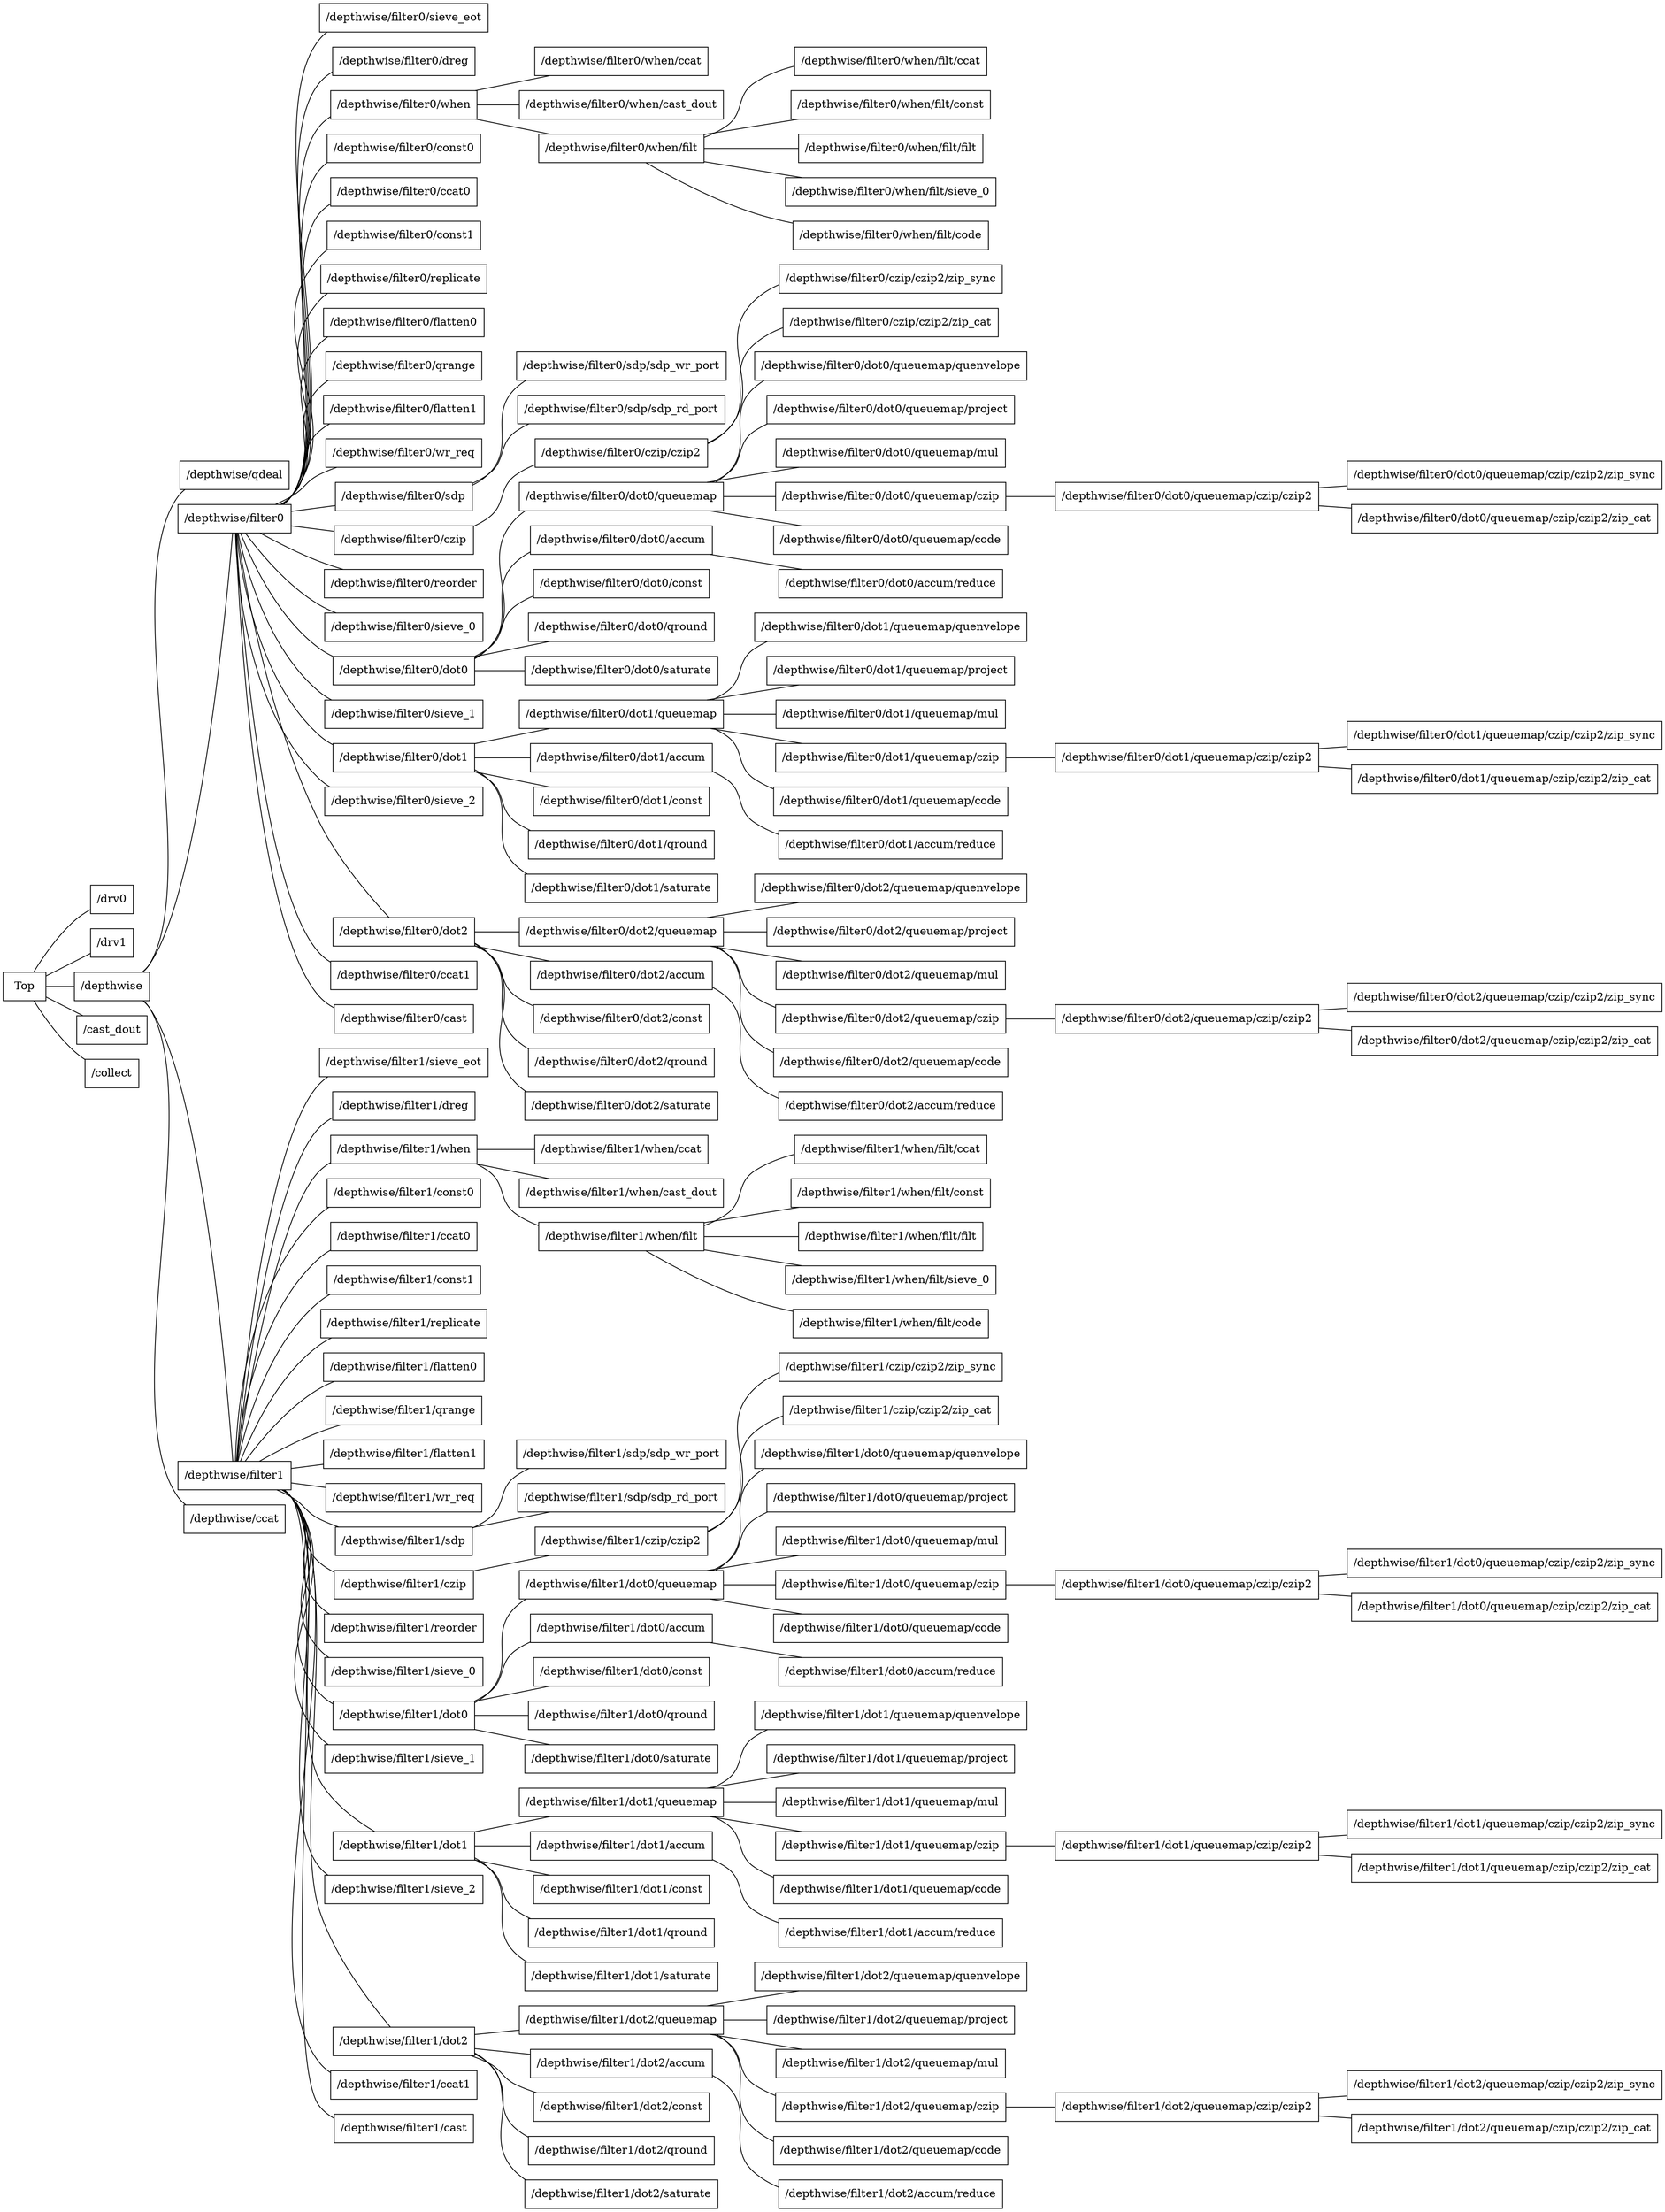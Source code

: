 // Anari AI - Hierarchy Tree
graph depthwise_graphviz_hierarchy_tree {
	rankdir=LR
	Top [label=Top shape=record]
	"/drv0" [label="/drv0" shape=record]
	Top -- "/drv0"
	"/drv1" [label="/drv1" shape=record]
	Top -- "/drv1"
	"/depthwise" [label="/depthwise" shape=record]
	Top -- "/depthwise"
	"/depthwise/qdeal" [label="/depthwise/qdeal" shape=record]
	"/depthwise" -- "/depthwise/qdeal"
	"/depthwise/filter0" [label="/depthwise/filter0" shape=record]
	"/depthwise" -- "/depthwise/filter0"
	"/depthwise/filter0/sieve_eot" [label="/depthwise/filter0/sieve_eot" shape=record]
	"/depthwise/filter0" -- "/depthwise/filter0/sieve_eot"
	"/depthwise/filter0/dreg" [label="/depthwise/filter0/dreg" shape=record]
	"/depthwise/filter0" -- "/depthwise/filter0/dreg"
	"/depthwise/filter0/when" [label="/depthwise/filter0/when" shape=record]
	"/depthwise/filter0" -- "/depthwise/filter0/when"
	"/depthwise/filter0/when/ccat" [label="/depthwise/filter0/when/ccat" shape=record]
	"/depthwise/filter0/when" -- "/depthwise/filter0/when/ccat"
	"/depthwise/filter0/when/cast_dout" [label="/depthwise/filter0/when/cast_dout" shape=record]
	"/depthwise/filter0/when" -- "/depthwise/filter0/when/cast_dout"
	"/depthwise/filter0/when/filt" [label="/depthwise/filter0/when/filt" shape=record]
	"/depthwise/filter0/when" -- "/depthwise/filter0/when/filt"
	"/depthwise/filter0/when/filt/ccat" [label="/depthwise/filter0/when/filt/ccat" shape=record]
	"/depthwise/filter0/when/filt" -- "/depthwise/filter0/when/filt/ccat"
	"/depthwise/filter0/when/filt/const" [label="/depthwise/filter0/when/filt/const" shape=record]
	"/depthwise/filter0/when/filt" -- "/depthwise/filter0/when/filt/const"
	"/depthwise/filter0/when/filt/filt" [label="/depthwise/filter0/when/filt/filt" shape=record]
	"/depthwise/filter0/when/filt" -- "/depthwise/filter0/when/filt/filt"
	"/depthwise/filter0/when/filt/sieve_0" [label="/depthwise/filter0/when/filt/sieve_0" shape=record]
	"/depthwise/filter0/when/filt" -- "/depthwise/filter0/when/filt/sieve_0"
	"/depthwise/filter0/when/filt/code" [label="/depthwise/filter0/when/filt/code" shape=record]
	"/depthwise/filter0/when/filt" -- "/depthwise/filter0/when/filt/code"
	"/depthwise/filter0/const0" [label="/depthwise/filter0/const0" shape=record]
	"/depthwise/filter0" -- "/depthwise/filter0/const0"
	"/depthwise/filter0/ccat0" [label="/depthwise/filter0/ccat0" shape=record]
	"/depthwise/filter0" -- "/depthwise/filter0/ccat0"
	"/depthwise/filter0/const1" [label="/depthwise/filter0/const1" shape=record]
	"/depthwise/filter0" -- "/depthwise/filter0/const1"
	"/depthwise/filter0/replicate" [label="/depthwise/filter0/replicate" shape=record]
	"/depthwise/filter0" -- "/depthwise/filter0/replicate"
	"/depthwise/filter0/flatten0" [label="/depthwise/filter0/flatten0" shape=record]
	"/depthwise/filter0" -- "/depthwise/filter0/flatten0"
	"/depthwise/filter0/qrange" [label="/depthwise/filter0/qrange" shape=record]
	"/depthwise/filter0" -- "/depthwise/filter0/qrange"
	"/depthwise/filter0/flatten1" [label="/depthwise/filter0/flatten1" shape=record]
	"/depthwise/filter0" -- "/depthwise/filter0/flatten1"
	"/depthwise/filter0/wr_req" [label="/depthwise/filter0/wr_req" shape=record]
	"/depthwise/filter0" -- "/depthwise/filter0/wr_req"
	"/depthwise/filter0/sdp" [label="/depthwise/filter0/sdp" shape=record]
	"/depthwise/filter0" -- "/depthwise/filter0/sdp"
	"/depthwise/filter0/sdp/sdp_wr_port" [label="/depthwise/filter0/sdp/sdp_wr_port" shape=record]
	"/depthwise/filter0/sdp" -- "/depthwise/filter0/sdp/sdp_wr_port"
	"/depthwise/filter0/sdp/sdp_rd_port" [label="/depthwise/filter0/sdp/sdp_rd_port" shape=record]
	"/depthwise/filter0/sdp" -- "/depthwise/filter0/sdp/sdp_rd_port"
	"/depthwise/filter0/czip" [label="/depthwise/filter0/czip" shape=record]
	"/depthwise/filter0" -- "/depthwise/filter0/czip"
	"/depthwise/filter0/czip/czip2" [label="/depthwise/filter0/czip/czip2" shape=record]
	"/depthwise/filter0/czip" -- "/depthwise/filter0/czip/czip2"
	"/depthwise/filter0/czip/czip2/zip_sync" [label="/depthwise/filter0/czip/czip2/zip_sync" shape=record]
	"/depthwise/filter0/czip/czip2" -- "/depthwise/filter0/czip/czip2/zip_sync"
	"/depthwise/filter0/czip/czip2/zip_cat" [label="/depthwise/filter0/czip/czip2/zip_cat" shape=record]
	"/depthwise/filter0/czip/czip2" -- "/depthwise/filter0/czip/czip2/zip_cat"
	"/depthwise/filter0/reorder" [label="/depthwise/filter0/reorder" shape=record]
	"/depthwise/filter0" -- "/depthwise/filter0/reorder"
	"/depthwise/filter0/sieve_0" [label="/depthwise/filter0/sieve_0" shape=record]
	"/depthwise/filter0" -- "/depthwise/filter0/sieve_0"
	"/depthwise/filter0/dot0" [label="/depthwise/filter0/dot0" shape=record]
	"/depthwise/filter0" -- "/depthwise/filter0/dot0"
	"/depthwise/filter0/dot0/queuemap" [label="/depthwise/filter0/dot0/queuemap" shape=record]
	"/depthwise/filter0/dot0" -- "/depthwise/filter0/dot0/queuemap"
	"/depthwise/filter0/dot0/queuemap/quenvelope" [label="/depthwise/filter0/dot0/queuemap/quenvelope" shape=record]
	"/depthwise/filter0/dot0/queuemap" -- "/depthwise/filter0/dot0/queuemap/quenvelope"
	"/depthwise/filter0/dot0/queuemap/project" [label="/depthwise/filter0/dot0/queuemap/project" shape=record]
	"/depthwise/filter0/dot0/queuemap" -- "/depthwise/filter0/dot0/queuemap/project"
	"/depthwise/filter0/dot0/queuemap/mul" [label="/depthwise/filter0/dot0/queuemap/mul" shape=record]
	"/depthwise/filter0/dot0/queuemap" -- "/depthwise/filter0/dot0/queuemap/mul"
	"/depthwise/filter0/dot0/queuemap/czip" [label="/depthwise/filter0/dot0/queuemap/czip" shape=record]
	"/depthwise/filter0/dot0/queuemap" -- "/depthwise/filter0/dot0/queuemap/czip"
	"/depthwise/filter0/dot0/queuemap/czip/czip2" [label="/depthwise/filter0/dot0/queuemap/czip/czip2" shape=record]
	"/depthwise/filter0/dot0/queuemap/czip" -- "/depthwise/filter0/dot0/queuemap/czip/czip2"
	"/depthwise/filter0/dot0/queuemap/czip/czip2/zip_sync" [label="/depthwise/filter0/dot0/queuemap/czip/czip2/zip_sync" shape=record]
	"/depthwise/filter0/dot0/queuemap/czip/czip2" -- "/depthwise/filter0/dot0/queuemap/czip/czip2/zip_sync"
	"/depthwise/filter0/dot0/queuemap/czip/czip2/zip_cat" [label="/depthwise/filter0/dot0/queuemap/czip/czip2/zip_cat" shape=record]
	"/depthwise/filter0/dot0/queuemap/czip/czip2" -- "/depthwise/filter0/dot0/queuemap/czip/czip2/zip_cat"
	"/depthwise/filter0/dot0/queuemap/code" [label="/depthwise/filter0/dot0/queuemap/code" shape=record]
	"/depthwise/filter0/dot0/queuemap" -- "/depthwise/filter0/dot0/queuemap/code"
	"/depthwise/filter0/dot0/accum" [label="/depthwise/filter0/dot0/accum" shape=record]
	"/depthwise/filter0/dot0" -- "/depthwise/filter0/dot0/accum"
	"/depthwise/filter0/dot0/accum/reduce" [label="/depthwise/filter0/dot0/accum/reduce" shape=record]
	"/depthwise/filter0/dot0/accum" -- "/depthwise/filter0/dot0/accum/reduce"
	"/depthwise/filter0/dot0/const" [label="/depthwise/filter0/dot0/const" shape=record]
	"/depthwise/filter0/dot0" -- "/depthwise/filter0/dot0/const"
	"/depthwise/filter0/dot0/qround" [label="/depthwise/filter0/dot0/qround" shape=record]
	"/depthwise/filter0/dot0" -- "/depthwise/filter0/dot0/qround"
	"/depthwise/filter0/dot0/saturate" [label="/depthwise/filter0/dot0/saturate" shape=record]
	"/depthwise/filter0/dot0" -- "/depthwise/filter0/dot0/saturate"
	"/depthwise/filter0/sieve_1" [label="/depthwise/filter0/sieve_1" shape=record]
	"/depthwise/filter0" -- "/depthwise/filter0/sieve_1"
	"/depthwise/filter0/dot1" [label="/depthwise/filter0/dot1" shape=record]
	"/depthwise/filter0" -- "/depthwise/filter0/dot1"
	"/depthwise/filter0/dot1/queuemap" [label="/depthwise/filter0/dot1/queuemap" shape=record]
	"/depthwise/filter0/dot1" -- "/depthwise/filter0/dot1/queuemap"
	"/depthwise/filter0/dot1/queuemap/quenvelope" [label="/depthwise/filter0/dot1/queuemap/quenvelope" shape=record]
	"/depthwise/filter0/dot1/queuemap" -- "/depthwise/filter0/dot1/queuemap/quenvelope"
	"/depthwise/filter0/dot1/queuemap/project" [label="/depthwise/filter0/dot1/queuemap/project" shape=record]
	"/depthwise/filter0/dot1/queuemap" -- "/depthwise/filter0/dot1/queuemap/project"
	"/depthwise/filter0/dot1/queuemap/mul" [label="/depthwise/filter0/dot1/queuemap/mul" shape=record]
	"/depthwise/filter0/dot1/queuemap" -- "/depthwise/filter0/dot1/queuemap/mul"
	"/depthwise/filter0/dot1/queuemap/czip" [label="/depthwise/filter0/dot1/queuemap/czip" shape=record]
	"/depthwise/filter0/dot1/queuemap" -- "/depthwise/filter0/dot1/queuemap/czip"
	"/depthwise/filter0/dot1/queuemap/czip/czip2" [label="/depthwise/filter0/dot1/queuemap/czip/czip2" shape=record]
	"/depthwise/filter0/dot1/queuemap/czip" -- "/depthwise/filter0/dot1/queuemap/czip/czip2"
	"/depthwise/filter0/dot1/queuemap/czip/czip2/zip_sync" [label="/depthwise/filter0/dot1/queuemap/czip/czip2/zip_sync" shape=record]
	"/depthwise/filter0/dot1/queuemap/czip/czip2" -- "/depthwise/filter0/dot1/queuemap/czip/czip2/zip_sync"
	"/depthwise/filter0/dot1/queuemap/czip/czip2/zip_cat" [label="/depthwise/filter0/dot1/queuemap/czip/czip2/zip_cat" shape=record]
	"/depthwise/filter0/dot1/queuemap/czip/czip2" -- "/depthwise/filter0/dot1/queuemap/czip/czip2/zip_cat"
	"/depthwise/filter0/dot1/queuemap/code" [label="/depthwise/filter0/dot1/queuemap/code" shape=record]
	"/depthwise/filter0/dot1/queuemap" -- "/depthwise/filter0/dot1/queuemap/code"
	"/depthwise/filter0/dot1/accum" [label="/depthwise/filter0/dot1/accum" shape=record]
	"/depthwise/filter0/dot1" -- "/depthwise/filter0/dot1/accum"
	"/depthwise/filter0/dot1/accum/reduce" [label="/depthwise/filter0/dot1/accum/reduce" shape=record]
	"/depthwise/filter0/dot1/accum" -- "/depthwise/filter0/dot1/accum/reduce"
	"/depthwise/filter0/dot1/const" [label="/depthwise/filter0/dot1/const" shape=record]
	"/depthwise/filter0/dot1" -- "/depthwise/filter0/dot1/const"
	"/depthwise/filter0/dot1/qround" [label="/depthwise/filter0/dot1/qround" shape=record]
	"/depthwise/filter0/dot1" -- "/depthwise/filter0/dot1/qround"
	"/depthwise/filter0/dot1/saturate" [label="/depthwise/filter0/dot1/saturate" shape=record]
	"/depthwise/filter0/dot1" -- "/depthwise/filter0/dot1/saturate"
	"/depthwise/filter0/sieve_2" [label="/depthwise/filter0/sieve_2" shape=record]
	"/depthwise/filter0" -- "/depthwise/filter0/sieve_2"
	"/depthwise/filter0/dot2" [label="/depthwise/filter0/dot2" shape=record]
	"/depthwise/filter0" -- "/depthwise/filter0/dot2"
	"/depthwise/filter0/dot2/queuemap" [label="/depthwise/filter0/dot2/queuemap" shape=record]
	"/depthwise/filter0/dot2" -- "/depthwise/filter0/dot2/queuemap"
	"/depthwise/filter0/dot2/queuemap/quenvelope" [label="/depthwise/filter0/dot2/queuemap/quenvelope" shape=record]
	"/depthwise/filter0/dot2/queuemap" -- "/depthwise/filter0/dot2/queuemap/quenvelope"
	"/depthwise/filter0/dot2/queuemap/project" [label="/depthwise/filter0/dot2/queuemap/project" shape=record]
	"/depthwise/filter0/dot2/queuemap" -- "/depthwise/filter0/dot2/queuemap/project"
	"/depthwise/filter0/dot2/queuemap/mul" [label="/depthwise/filter0/dot2/queuemap/mul" shape=record]
	"/depthwise/filter0/dot2/queuemap" -- "/depthwise/filter0/dot2/queuemap/mul"
	"/depthwise/filter0/dot2/queuemap/czip" [label="/depthwise/filter0/dot2/queuemap/czip" shape=record]
	"/depthwise/filter0/dot2/queuemap" -- "/depthwise/filter0/dot2/queuemap/czip"
	"/depthwise/filter0/dot2/queuemap/czip/czip2" [label="/depthwise/filter0/dot2/queuemap/czip/czip2" shape=record]
	"/depthwise/filter0/dot2/queuemap/czip" -- "/depthwise/filter0/dot2/queuemap/czip/czip2"
	"/depthwise/filter0/dot2/queuemap/czip/czip2/zip_sync" [label="/depthwise/filter0/dot2/queuemap/czip/czip2/zip_sync" shape=record]
	"/depthwise/filter0/dot2/queuemap/czip/czip2" -- "/depthwise/filter0/dot2/queuemap/czip/czip2/zip_sync"
	"/depthwise/filter0/dot2/queuemap/czip/czip2/zip_cat" [label="/depthwise/filter0/dot2/queuemap/czip/czip2/zip_cat" shape=record]
	"/depthwise/filter0/dot2/queuemap/czip/czip2" -- "/depthwise/filter0/dot2/queuemap/czip/czip2/zip_cat"
	"/depthwise/filter0/dot2/queuemap/code" [label="/depthwise/filter0/dot2/queuemap/code" shape=record]
	"/depthwise/filter0/dot2/queuemap" -- "/depthwise/filter0/dot2/queuemap/code"
	"/depthwise/filter0/dot2/accum" [label="/depthwise/filter0/dot2/accum" shape=record]
	"/depthwise/filter0/dot2" -- "/depthwise/filter0/dot2/accum"
	"/depthwise/filter0/dot2/accum/reduce" [label="/depthwise/filter0/dot2/accum/reduce" shape=record]
	"/depthwise/filter0/dot2/accum" -- "/depthwise/filter0/dot2/accum/reduce"
	"/depthwise/filter0/dot2/const" [label="/depthwise/filter0/dot2/const" shape=record]
	"/depthwise/filter0/dot2" -- "/depthwise/filter0/dot2/const"
	"/depthwise/filter0/dot2/qround" [label="/depthwise/filter0/dot2/qround" shape=record]
	"/depthwise/filter0/dot2" -- "/depthwise/filter0/dot2/qround"
	"/depthwise/filter0/dot2/saturate" [label="/depthwise/filter0/dot2/saturate" shape=record]
	"/depthwise/filter0/dot2" -- "/depthwise/filter0/dot2/saturate"
	"/depthwise/filter0/ccat1" [label="/depthwise/filter0/ccat1" shape=record]
	"/depthwise/filter0" -- "/depthwise/filter0/ccat1"
	"/depthwise/filter0/cast" [label="/depthwise/filter0/cast" shape=record]
	"/depthwise/filter0" -- "/depthwise/filter0/cast"
	"/depthwise/filter1" [label="/depthwise/filter1" shape=record]
	"/depthwise" -- "/depthwise/filter1"
	"/depthwise/filter1/sieve_eot" [label="/depthwise/filter1/sieve_eot" shape=record]
	"/depthwise/filter1" -- "/depthwise/filter1/sieve_eot"
	"/depthwise/filter1/dreg" [label="/depthwise/filter1/dreg" shape=record]
	"/depthwise/filter1" -- "/depthwise/filter1/dreg"
	"/depthwise/filter1/when" [label="/depthwise/filter1/when" shape=record]
	"/depthwise/filter1" -- "/depthwise/filter1/when"
	"/depthwise/filter1/when/ccat" [label="/depthwise/filter1/when/ccat" shape=record]
	"/depthwise/filter1/when" -- "/depthwise/filter1/when/ccat"
	"/depthwise/filter1/when/cast_dout" [label="/depthwise/filter1/when/cast_dout" shape=record]
	"/depthwise/filter1/when" -- "/depthwise/filter1/when/cast_dout"
	"/depthwise/filter1/when/filt" [label="/depthwise/filter1/when/filt" shape=record]
	"/depthwise/filter1/when" -- "/depthwise/filter1/when/filt"
	"/depthwise/filter1/when/filt/ccat" [label="/depthwise/filter1/when/filt/ccat" shape=record]
	"/depthwise/filter1/when/filt" -- "/depthwise/filter1/when/filt/ccat"
	"/depthwise/filter1/when/filt/const" [label="/depthwise/filter1/when/filt/const" shape=record]
	"/depthwise/filter1/when/filt" -- "/depthwise/filter1/when/filt/const"
	"/depthwise/filter1/when/filt/filt" [label="/depthwise/filter1/when/filt/filt" shape=record]
	"/depthwise/filter1/when/filt" -- "/depthwise/filter1/when/filt/filt"
	"/depthwise/filter1/when/filt/sieve_0" [label="/depthwise/filter1/when/filt/sieve_0" shape=record]
	"/depthwise/filter1/when/filt" -- "/depthwise/filter1/when/filt/sieve_0"
	"/depthwise/filter1/when/filt/code" [label="/depthwise/filter1/when/filt/code" shape=record]
	"/depthwise/filter1/when/filt" -- "/depthwise/filter1/when/filt/code"
	"/depthwise/filter1/const0" [label="/depthwise/filter1/const0" shape=record]
	"/depthwise/filter1" -- "/depthwise/filter1/const0"
	"/depthwise/filter1/ccat0" [label="/depthwise/filter1/ccat0" shape=record]
	"/depthwise/filter1" -- "/depthwise/filter1/ccat0"
	"/depthwise/filter1/const1" [label="/depthwise/filter1/const1" shape=record]
	"/depthwise/filter1" -- "/depthwise/filter1/const1"
	"/depthwise/filter1/replicate" [label="/depthwise/filter1/replicate" shape=record]
	"/depthwise/filter1" -- "/depthwise/filter1/replicate"
	"/depthwise/filter1/flatten0" [label="/depthwise/filter1/flatten0" shape=record]
	"/depthwise/filter1" -- "/depthwise/filter1/flatten0"
	"/depthwise/filter1/qrange" [label="/depthwise/filter1/qrange" shape=record]
	"/depthwise/filter1" -- "/depthwise/filter1/qrange"
	"/depthwise/filter1/flatten1" [label="/depthwise/filter1/flatten1" shape=record]
	"/depthwise/filter1" -- "/depthwise/filter1/flatten1"
	"/depthwise/filter1/wr_req" [label="/depthwise/filter1/wr_req" shape=record]
	"/depthwise/filter1" -- "/depthwise/filter1/wr_req"
	"/depthwise/filter1/sdp" [label="/depthwise/filter1/sdp" shape=record]
	"/depthwise/filter1" -- "/depthwise/filter1/sdp"
	"/depthwise/filter1/sdp/sdp_wr_port" [label="/depthwise/filter1/sdp/sdp_wr_port" shape=record]
	"/depthwise/filter1/sdp" -- "/depthwise/filter1/sdp/sdp_wr_port"
	"/depthwise/filter1/sdp/sdp_rd_port" [label="/depthwise/filter1/sdp/sdp_rd_port" shape=record]
	"/depthwise/filter1/sdp" -- "/depthwise/filter1/sdp/sdp_rd_port"
	"/depthwise/filter1/czip" [label="/depthwise/filter1/czip" shape=record]
	"/depthwise/filter1" -- "/depthwise/filter1/czip"
	"/depthwise/filter1/czip/czip2" [label="/depthwise/filter1/czip/czip2" shape=record]
	"/depthwise/filter1/czip" -- "/depthwise/filter1/czip/czip2"
	"/depthwise/filter1/czip/czip2/zip_sync" [label="/depthwise/filter1/czip/czip2/zip_sync" shape=record]
	"/depthwise/filter1/czip/czip2" -- "/depthwise/filter1/czip/czip2/zip_sync"
	"/depthwise/filter1/czip/czip2/zip_cat" [label="/depthwise/filter1/czip/czip2/zip_cat" shape=record]
	"/depthwise/filter1/czip/czip2" -- "/depthwise/filter1/czip/czip2/zip_cat"
	"/depthwise/filter1/reorder" [label="/depthwise/filter1/reorder" shape=record]
	"/depthwise/filter1" -- "/depthwise/filter1/reorder"
	"/depthwise/filter1/sieve_0" [label="/depthwise/filter1/sieve_0" shape=record]
	"/depthwise/filter1" -- "/depthwise/filter1/sieve_0"
	"/depthwise/filter1/dot0" [label="/depthwise/filter1/dot0" shape=record]
	"/depthwise/filter1" -- "/depthwise/filter1/dot0"
	"/depthwise/filter1/dot0/queuemap" [label="/depthwise/filter1/dot0/queuemap" shape=record]
	"/depthwise/filter1/dot0" -- "/depthwise/filter1/dot0/queuemap"
	"/depthwise/filter1/dot0/queuemap/quenvelope" [label="/depthwise/filter1/dot0/queuemap/quenvelope" shape=record]
	"/depthwise/filter1/dot0/queuemap" -- "/depthwise/filter1/dot0/queuemap/quenvelope"
	"/depthwise/filter1/dot0/queuemap/project" [label="/depthwise/filter1/dot0/queuemap/project" shape=record]
	"/depthwise/filter1/dot0/queuemap" -- "/depthwise/filter1/dot0/queuemap/project"
	"/depthwise/filter1/dot0/queuemap/mul" [label="/depthwise/filter1/dot0/queuemap/mul" shape=record]
	"/depthwise/filter1/dot0/queuemap" -- "/depthwise/filter1/dot0/queuemap/mul"
	"/depthwise/filter1/dot0/queuemap/czip" [label="/depthwise/filter1/dot0/queuemap/czip" shape=record]
	"/depthwise/filter1/dot0/queuemap" -- "/depthwise/filter1/dot0/queuemap/czip"
	"/depthwise/filter1/dot0/queuemap/czip/czip2" [label="/depthwise/filter1/dot0/queuemap/czip/czip2" shape=record]
	"/depthwise/filter1/dot0/queuemap/czip" -- "/depthwise/filter1/dot0/queuemap/czip/czip2"
	"/depthwise/filter1/dot0/queuemap/czip/czip2/zip_sync" [label="/depthwise/filter1/dot0/queuemap/czip/czip2/zip_sync" shape=record]
	"/depthwise/filter1/dot0/queuemap/czip/czip2" -- "/depthwise/filter1/dot0/queuemap/czip/czip2/zip_sync"
	"/depthwise/filter1/dot0/queuemap/czip/czip2/zip_cat" [label="/depthwise/filter1/dot0/queuemap/czip/czip2/zip_cat" shape=record]
	"/depthwise/filter1/dot0/queuemap/czip/czip2" -- "/depthwise/filter1/dot0/queuemap/czip/czip2/zip_cat"
	"/depthwise/filter1/dot0/queuemap/code" [label="/depthwise/filter1/dot0/queuemap/code" shape=record]
	"/depthwise/filter1/dot0/queuemap" -- "/depthwise/filter1/dot0/queuemap/code"
	"/depthwise/filter1/dot0/accum" [label="/depthwise/filter1/dot0/accum" shape=record]
	"/depthwise/filter1/dot0" -- "/depthwise/filter1/dot0/accum"
	"/depthwise/filter1/dot0/accum/reduce" [label="/depthwise/filter1/dot0/accum/reduce" shape=record]
	"/depthwise/filter1/dot0/accum" -- "/depthwise/filter1/dot0/accum/reduce"
	"/depthwise/filter1/dot0/const" [label="/depthwise/filter1/dot0/const" shape=record]
	"/depthwise/filter1/dot0" -- "/depthwise/filter1/dot0/const"
	"/depthwise/filter1/dot0/qround" [label="/depthwise/filter1/dot0/qround" shape=record]
	"/depthwise/filter1/dot0" -- "/depthwise/filter1/dot0/qround"
	"/depthwise/filter1/dot0/saturate" [label="/depthwise/filter1/dot0/saturate" shape=record]
	"/depthwise/filter1/dot0" -- "/depthwise/filter1/dot0/saturate"
	"/depthwise/filter1/sieve_1" [label="/depthwise/filter1/sieve_1" shape=record]
	"/depthwise/filter1" -- "/depthwise/filter1/sieve_1"
	"/depthwise/filter1/dot1" [label="/depthwise/filter1/dot1" shape=record]
	"/depthwise/filter1" -- "/depthwise/filter1/dot1"
	"/depthwise/filter1/dot1/queuemap" [label="/depthwise/filter1/dot1/queuemap" shape=record]
	"/depthwise/filter1/dot1" -- "/depthwise/filter1/dot1/queuemap"
	"/depthwise/filter1/dot1/queuemap/quenvelope" [label="/depthwise/filter1/dot1/queuemap/quenvelope" shape=record]
	"/depthwise/filter1/dot1/queuemap" -- "/depthwise/filter1/dot1/queuemap/quenvelope"
	"/depthwise/filter1/dot1/queuemap/project" [label="/depthwise/filter1/dot1/queuemap/project" shape=record]
	"/depthwise/filter1/dot1/queuemap" -- "/depthwise/filter1/dot1/queuemap/project"
	"/depthwise/filter1/dot1/queuemap/mul" [label="/depthwise/filter1/dot1/queuemap/mul" shape=record]
	"/depthwise/filter1/dot1/queuemap" -- "/depthwise/filter1/dot1/queuemap/mul"
	"/depthwise/filter1/dot1/queuemap/czip" [label="/depthwise/filter1/dot1/queuemap/czip" shape=record]
	"/depthwise/filter1/dot1/queuemap" -- "/depthwise/filter1/dot1/queuemap/czip"
	"/depthwise/filter1/dot1/queuemap/czip/czip2" [label="/depthwise/filter1/dot1/queuemap/czip/czip2" shape=record]
	"/depthwise/filter1/dot1/queuemap/czip" -- "/depthwise/filter1/dot1/queuemap/czip/czip2"
	"/depthwise/filter1/dot1/queuemap/czip/czip2/zip_sync" [label="/depthwise/filter1/dot1/queuemap/czip/czip2/zip_sync" shape=record]
	"/depthwise/filter1/dot1/queuemap/czip/czip2" -- "/depthwise/filter1/dot1/queuemap/czip/czip2/zip_sync"
	"/depthwise/filter1/dot1/queuemap/czip/czip2/zip_cat" [label="/depthwise/filter1/dot1/queuemap/czip/czip2/zip_cat" shape=record]
	"/depthwise/filter1/dot1/queuemap/czip/czip2" -- "/depthwise/filter1/dot1/queuemap/czip/czip2/zip_cat"
	"/depthwise/filter1/dot1/queuemap/code" [label="/depthwise/filter1/dot1/queuemap/code" shape=record]
	"/depthwise/filter1/dot1/queuemap" -- "/depthwise/filter1/dot1/queuemap/code"
	"/depthwise/filter1/dot1/accum" [label="/depthwise/filter1/dot1/accum" shape=record]
	"/depthwise/filter1/dot1" -- "/depthwise/filter1/dot1/accum"
	"/depthwise/filter1/dot1/accum/reduce" [label="/depthwise/filter1/dot1/accum/reduce" shape=record]
	"/depthwise/filter1/dot1/accum" -- "/depthwise/filter1/dot1/accum/reduce"
	"/depthwise/filter1/dot1/const" [label="/depthwise/filter1/dot1/const" shape=record]
	"/depthwise/filter1/dot1" -- "/depthwise/filter1/dot1/const"
	"/depthwise/filter1/dot1/qround" [label="/depthwise/filter1/dot1/qround" shape=record]
	"/depthwise/filter1/dot1" -- "/depthwise/filter1/dot1/qround"
	"/depthwise/filter1/dot1/saturate" [label="/depthwise/filter1/dot1/saturate" shape=record]
	"/depthwise/filter1/dot1" -- "/depthwise/filter1/dot1/saturate"
	"/depthwise/filter1/sieve_2" [label="/depthwise/filter1/sieve_2" shape=record]
	"/depthwise/filter1" -- "/depthwise/filter1/sieve_2"
	"/depthwise/filter1/dot2" [label="/depthwise/filter1/dot2" shape=record]
	"/depthwise/filter1" -- "/depthwise/filter1/dot2"
	"/depthwise/filter1/dot2/queuemap" [label="/depthwise/filter1/dot2/queuemap" shape=record]
	"/depthwise/filter1/dot2" -- "/depthwise/filter1/dot2/queuemap"
	"/depthwise/filter1/dot2/queuemap/quenvelope" [label="/depthwise/filter1/dot2/queuemap/quenvelope" shape=record]
	"/depthwise/filter1/dot2/queuemap" -- "/depthwise/filter1/dot2/queuemap/quenvelope"
	"/depthwise/filter1/dot2/queuemap/project" [label="/depthwise/filter1/dot2/queuemap/project" shape=record]
	"/depthwise/filter1/dot2/queuemap" -- "/depthwise/filter1/dot2/queuemap/project"
	"/depthwise/filter1/dot2/queuemap/mul" [label="/depthwise/filter1/dot2/queuemap/mul" shape=record]
	"/depthwise/filter1/dot2/queuemap" -- "/depthwise/filter1/dot2/queuemap/mul"
	"/depthwise/filter1/dot2/queuemap/czip" [label="/depthwise/filter1/dot2/queuemap/czip" shape=record]
	"/depthwise/filter1/dot2/queuemap" -- "/depthwise/filter1/dot2/queuemap/czip"
	"/depthwise/filter1/dot2/queuemap/czip/czip2" [label="/depthwise/filter1/dot2/queuemap/czip/czip2" shape=record]
	"/depthwise/filter1/dot2/queuemap/czip" -- "/depthwise/filter1/dot2/queuemap/czip/czip2"
	"/depthwise/filter1/dot2/queuemap/czip/czip2/zip_sync" [label="/depthwise/filter1/dot2/queuemap/czip/czip2/zip_sync" shape=record]
	"/depthwise/filter1/dot2/queuemap/czip/czip2" -- "/depthwise/filter1/dot2/queuemap/czip/czip2/zip_sync"
	"/depthwise/filter1/dot2/queuemap/czip/czip2/zip_cat" [label="/depthwise/filter1/dot2/queuemap/czip/czip2/zip_cat" shape=record]
	"/depthwise/filter1/dot2/queuemap/czip/czip2" -- "/depthwise/filter1/dot2/queuemap/czip/czip2/zip_cat"
	"/depthwise/filter1/dot2/queuemap/code" [label="/depthwise/filter1/dot2/queuemap/code" shape=record]
	"/depthwise/filter1/dot2/queuemap" -- "/depthwise/filter1/dot2/queuemap/code"
	"/depthwise/filter1/dot2/accum" [label="/depthwise/filter1/dot2/accum" shape=record]
	"/depthwise/filter1/dot2" -- "/depthwise/filter1/dot2/accum"
	"/depthwise/filter1/dot2/accum/reduce" [label="/depthwise/filter1/dot2/accum/reduce" shape=record]
	"/depthwise/filter1/dot2/accum" -- "/depthwise/filter1/dot2/accum/reduce"
	"/depthwise/filter1/dot2/const" [label="/depthwise/filter1/dot2/const" shape=record]
	"/depthwise/filter1/dot2" -- "/depthwise/filter1/dot2/const"
	"/depthwise/filter1/dot2/qround" [label="/depthwise/filter1/dot2/qround" shape=record]
	"/depthwise/filter1/dot2" -- "/depthwise/filter1/dot2/qround"
	"/depthwise/filter1/dot2/saturate" [label="/depthwise/filter1/dot2/saturate" shape=record]
	"/depthwise/filter1/dot2" -- "/depthwise/filter1/dot2/saturate"
	"/depthwise/filter1/ccat1" [label="/depthwise/filter1/ccat1" shape=record]
	"/depthwise/filter1" -- "/depthwise/filter1/ccat1"
	"/depthwise/filter1/cast" [label="/depthwise/filter1/cast" shape=record]
	"/depthwise/filter1" -- "/depthwise/filter1/cast"
	"/depthwise/ccat" [label="/depthwise/ccat" shape=record]
	"/depthwise" -- "/depthwise/ccat"
	"/cast_dout" [label="/cast_dout" shape=record]
	Top -- "/cast_dout"
	"/collect" [label="/collect" shape=record]
	Top -- "/collect"
}
